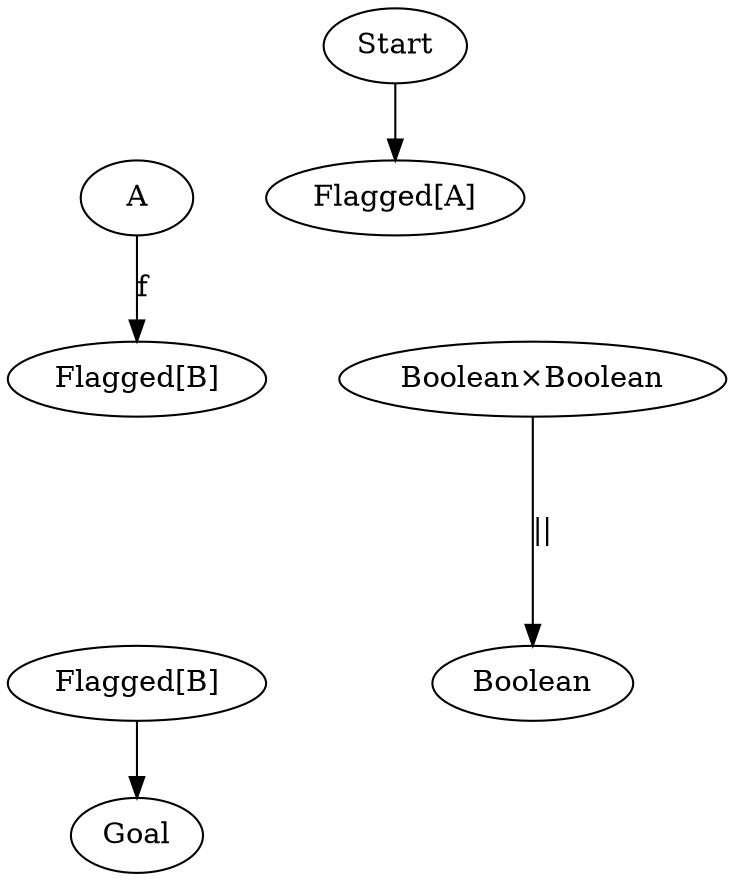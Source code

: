 digraph {
    Start[class="extremity"]
    Goal[class="extremity"]

    FA[label="Flagged[A]" group="upper" class="start"]
    A[group="upper"]
    FB[label="Flagged[B]" group="upper"]
    B[group="upper" style="invis"]
    FB2[label="Flagged[B]" group="upper" class="goal"]
    XX[label="Boolean×Boolean" group="lower" class="disabled"]
    X[label="Boolean" group="lower"]


    {
        rank=same
        A -> FA[dir="back" style="invis"]
    }


    {
        rank=same
        FB -> XX[style="invis"]
    }

    {
        rank=same
        FB2 -> X[dir="back" style="invis"]
    }

    FA -> XX[style="invis"]
    A -> FB[label="f" class="disabled"]
    XX -> X[label="||" class="disabled"]
    FB -> B[style="invis"]
    B  -> FB2[style="invis"]

    Start -> FA[class="start"]
    FB2 -> Goal[class="goal"]
}
